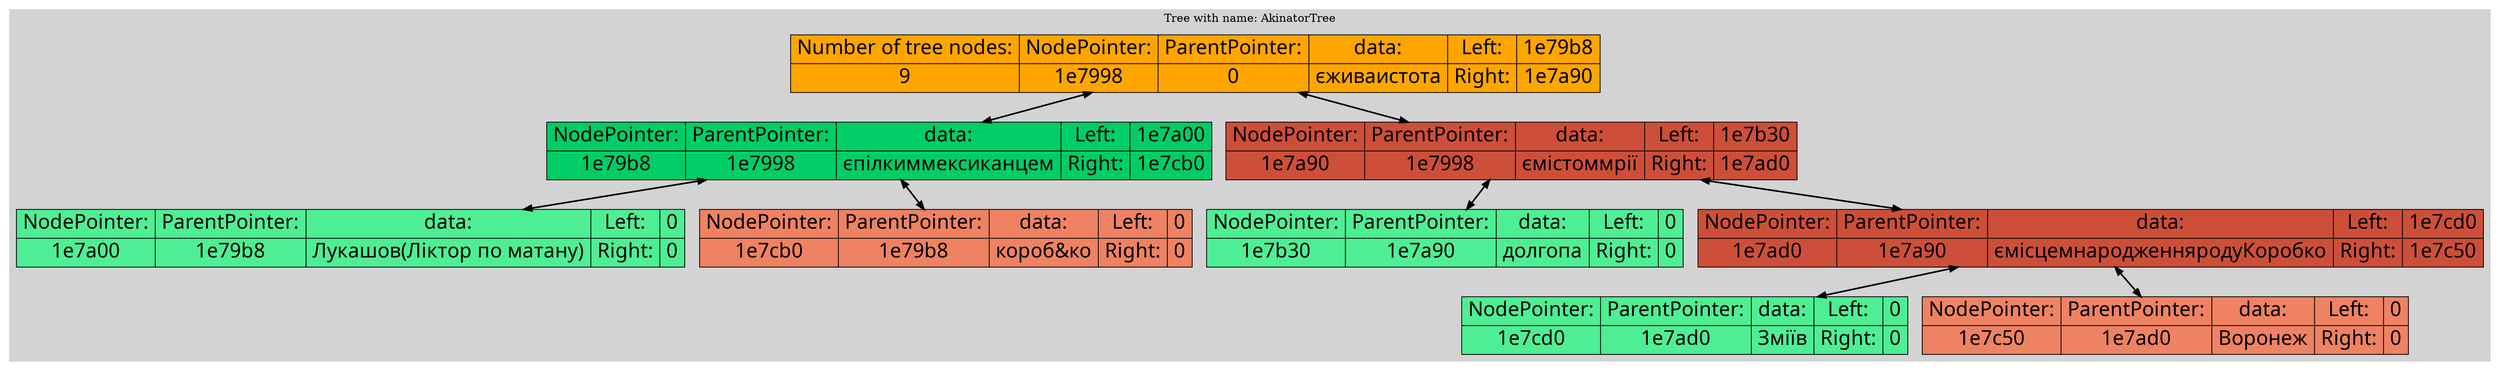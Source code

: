 digraph G{
node [fontname="Lobster", fontsize=25];
rankdir=HR;
subgraph clusterlist {
style=filled;
color=lightgrey;
1997208 [shape=record, label="{Number of tree nodes: | 9} | {NodePointer:  | 1e7998} | {ParentPointer: | 0} | {data: | є жива истота} | {Left: | Right:} | {1e79b8 | 1e7a90}",style="filled",fillcolor="orange"];
1997208->1997240[dir="both";style="bold"];
1997208->1997456[dir="both";style="bold"];
1997456 [shape=record, label="{NodePointer:  | 1e7a90} | {ParentPointer: | 1e7998} | {data: | є містом мрії} | {Left: | Right:} | {1e7b30 | 1e7ad0}",style="filled",fillcolor="tomato3"];
1997456->1997616[dir="both";style="bold"];
1997456->1997520[dir="both";style="bold"];
1997520 [shape=record, label="{NodePointer:  | 1e7ad0} | {ParentPointer: | 1e7a90} | {data: | є місцем народження роду Коробко} | {Left: | Right:} | {1e7cd0 | 1e7c50}",style="filled",fillcolor="tomato3"];
1997520->1998032[dir="both";style="bold"];
1997520->1997904[dir="both";style="bold"];
1997904 [shape=record, label="{NodePointer:  | 1e7c50} | {ParentPointer: | 1e7ad0} | {data: | Воронеж} | {Left: | Right:} | {0 | 0}",style="filled",fillcolor="salmon2"];
1998032 [shape=record, label="{NodePointer:  | 1e7cd0} | {ParentPointer: | 1e7ad0} | {data: | Зміїв} | {Left: | Right:} | {0 | 0}",style="filled",fillcolor="seagreen2"];
1997616 [shape=record, label="{NodePointer:  | 1e7b30} | {ParentPointer: | 1e7a90} | {data: | долгопа} | {Left: | Right:} | {0 | 0}",style="filled",fillcolor="seagreen2"];
1997240 [shape=record, label="{NodePointer:  | 1e79b8} | {ParentPointer: | 1e7998} | {data: | є пілким мексиканцем} | {Left: | Right:} | {1e7a00 | 1e7cb0}",style="filled",fillcolor="springgreen3"];
1997240->1997312[dir="both";style="bold"];
1997240->1998000[dir="both";style="bold"];
1998000 [shape=record, label="{NodePointer:  | 1e7cb0} | {ParentPointer: | 1e79b8} | {data: | короб&ко} | {Left: | Right:} | {0 | 0}",style="filled",fillcolor="salmon2"];
1997312 [shape=record, label="{NodePointer:  | 1e7a00} | {ParentPointer: | 1e79b8} | {data: | Лукашов(Ліктор по матану)} | {Left: | Right:} | {0 | 0}",style="filled",fillcolor="seagreen2"];
label = "Tree with name: AkinatorTree"}
}

